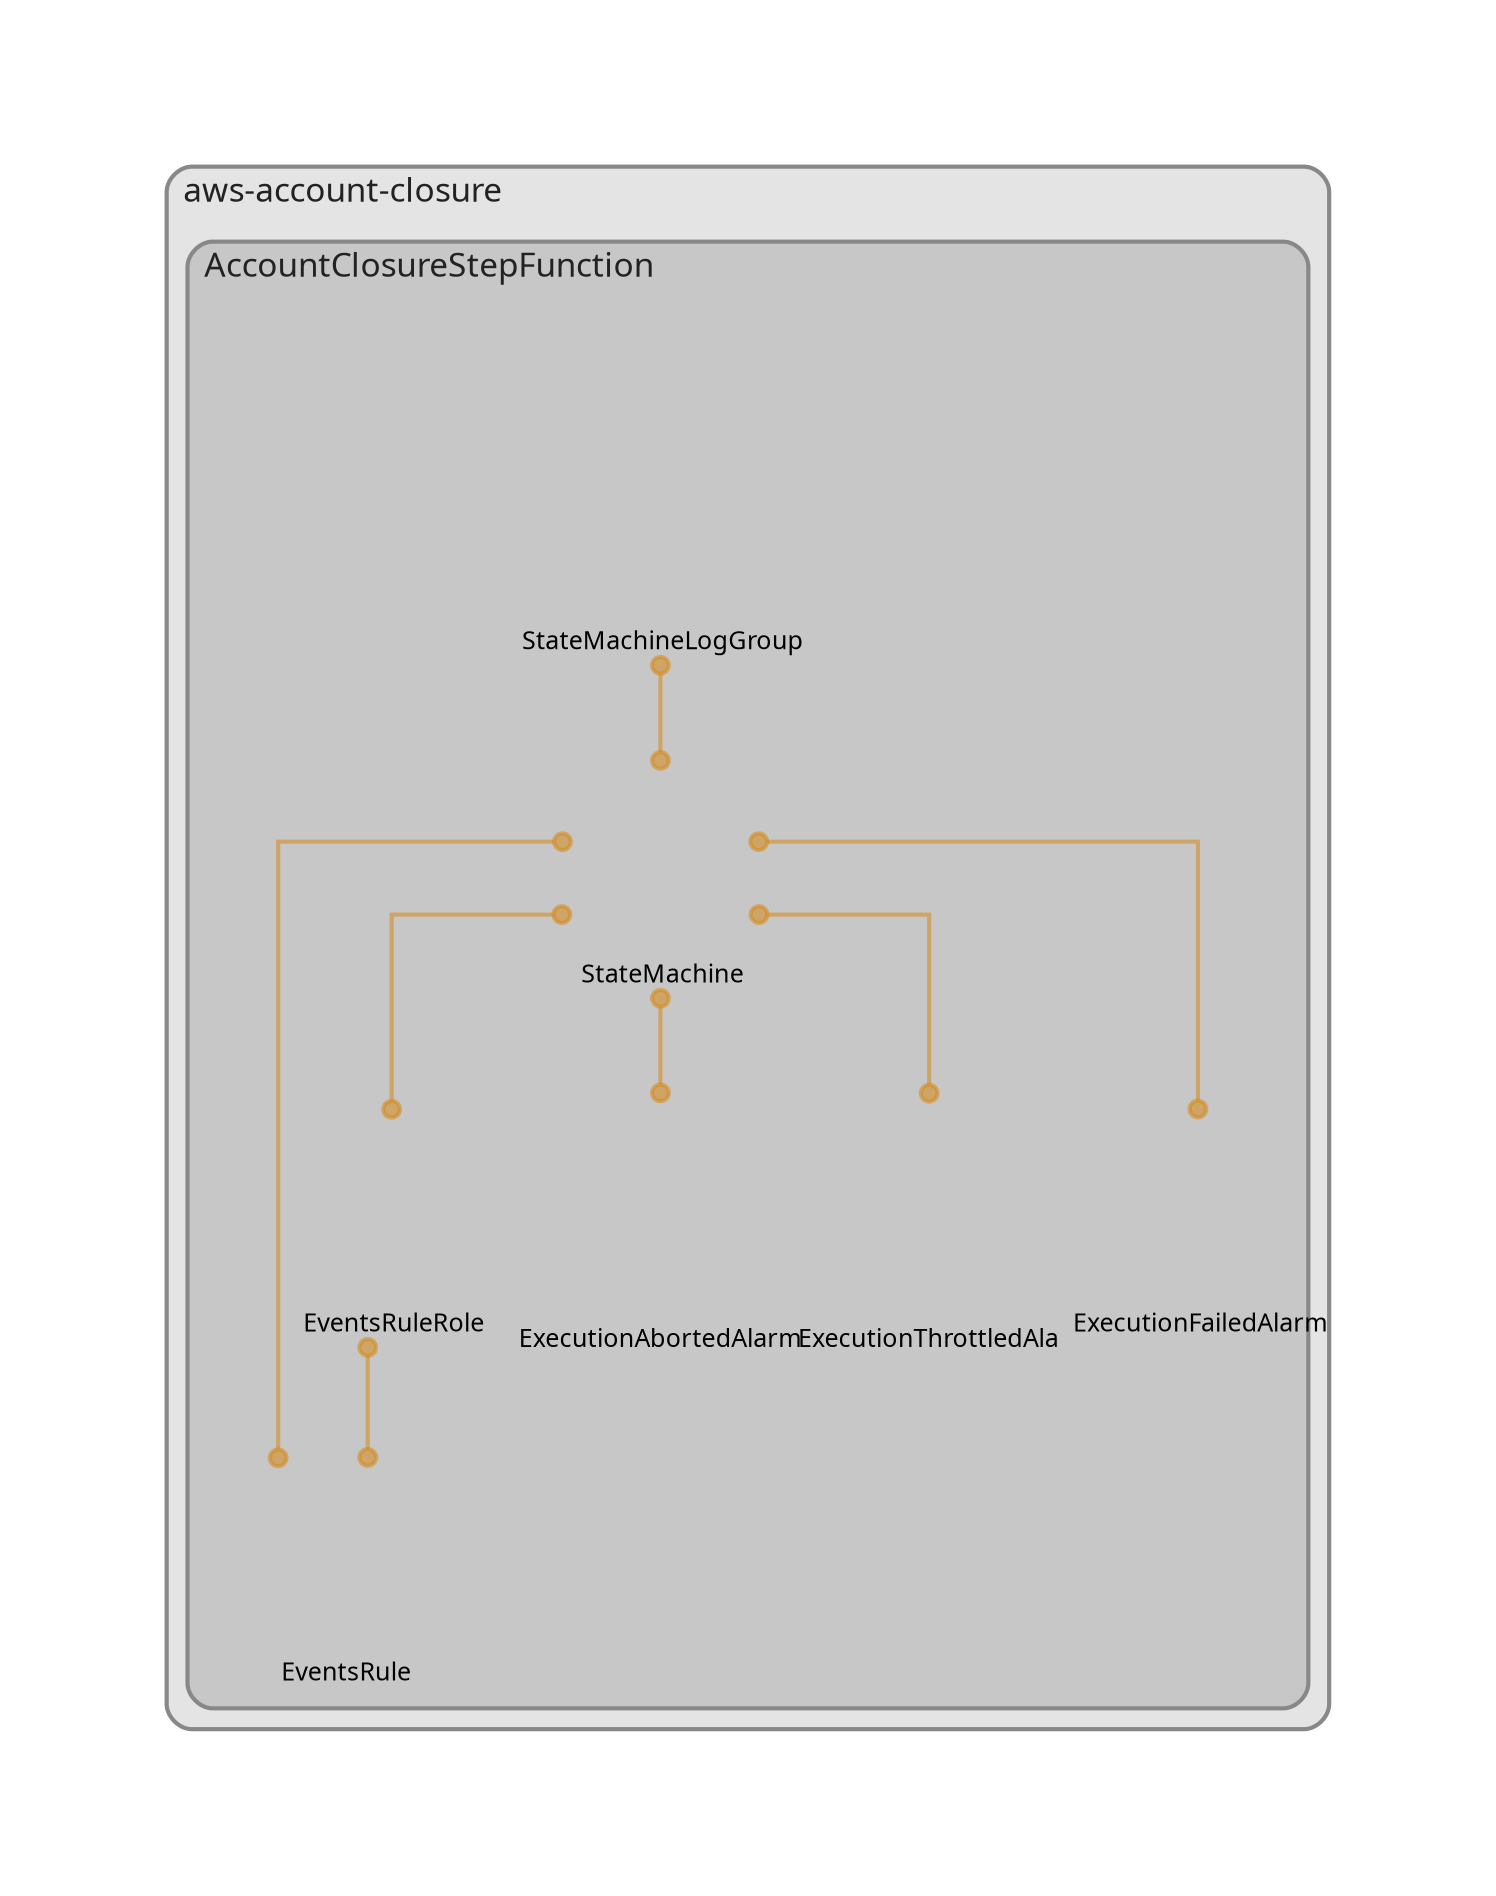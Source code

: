 digraph "Diagram" {
  splines = "ortho";
  pad = "1.0";
  nodesep = "0.60";
  ranksep = "0.75";
  fontname = "Sans-Serif";
  fontsize = "15";
  dpi = "200";
  rankdir = "BT";
  compound = "true";
  fontcolor = "#222222";
  edge [
    color = "#D5871488",
    penwidth = 2,
    arrowhead = "dot",
    arrowtail = "dot",
  ];
  node [
    shape = "box",
    style = "rounded",
    fixedsize = true,
    width = 1.7,
    height = 1.7,
    labelloc = "c",
    imagescale = true,
    fontname = "Sans-Serif",
    fontsize = 8,
    margin = 8,
  ];
  subgraph "aws-account-closure" {
    subgraph "cluster-SubGraph.aws-account-closure" {
      graph [
        label = "aws-account-closure",
        labelloc = "b",
        labeljust = "l",
        margin = "10",
        fontsize = "16",
        penwidth = "2",
        pencolor = "#888888",
        style = "filled,rounded",
        fillcolor = "#e4e4e4",
      ];
      subgraph "cluster-SubGraph.AccountClosureStepFunction" {
        graph [
          label = "AccountClosureStepFunction",
          labelloc = "b",
          labeljust = "l",
          margin = "10",
          fontsize = "16",
          penwidth = "2",
          pencolor = "#888888",
          style = "filled,rounded",
          fillcolor = "#c7c7c7",
        ];
        "aws-account-closure/account-closure/AccountClosureStepFunction/StateMachineLogGroup" [
          label = " StateMachineLogGroup",
          fontsize = 12,
          image = "/Users/lora/.npm/_npx/b98735c91b702b55/node_modules/cdk-dia/icons/aws/Resource/Res_Management-Governance/Res_48_Dark/Res_Amazon-Cloudwatch_Logs_48_Dark_gen.png",
          imagescale = "true",
          imagepos = "tc",
          penwidth = "0",
          shape = "node",
          fixedsize = "true",
          labelloc = "b",
          width = 2,
          height = 2.266,
        ];
        "aws-account-closure/account-closure/AccountClosureStepFunction/StateMachine" [
          label = " StateMachine",
          fontsize = 12,
          image = "/Users/lora/.npm/_npx/b98735c91b702b55/node_modules/cdk-dia/icons/aws/Service/Arch_App-Integration/Arch_64/Arch_AWS-Step-Functions_64@5x.png",
          imagescale = "true",
          imagepos = "tc",
          penwidth = "0",
          shape = "node",
          fixedsize = "true",
          labelloc = "b",
          width = 1.2,
          height = 1.466,
        ];
        "aws-account-closure/account-closure/AccountClosureStepFunction/ExecutionFailedAlarm" [
          label = " ExecutionFailedAlarm",
          fontsize = 12,
          image = "/Users/lora/.npm/_npx/b98735c91b702b55/node_modules/cdk-dia/icons/aws/Service/Arch_Management-Governance/64/Arch_Amazon-CloudWatch_64@5x.png",
          imagescale = "true",
          imagepos = "tc",
          penwidth = "0",
          shape = "node",
          fixedsize = "true",
          labelloc = "b",
          width = 1.2,
          height = 1.466,
        ];
        "aws-account-closure/account-closure/AccountClosureStepFunction/ExecutionThrottledAlarm" [
          label = "\nExecutionThrottledAla",
          fontsize = 12,
          image = "/Users/lora/.npm/_npx/b98735c91b702b55/node_modules/cdk-dia/icons/aws/Service/Arch_Management-Governance/64/Arch_Amazon-CloudWatch_64@5x.png",
          imagescale = "true",
          imagepos = "tc",
          penwidth = "0",
          shape = "node",
          fixedsize = "true",
          labelloc = "b",
          width = 1.2,
          height = 1.682,
        ];
        "aws-account-closure/account-closure/AccountClosureStepFunction/ExecutionAbortedAlarm" [
          label = "\nExecutionAbortedAlarm",
          fontsize = 12,
          image = "/Users/lora/.npm/_npx/b98735c91b702b55/node_modules/cdk-dia/icons/aws/Service/Arch_Management-Governance/64/Arch_Amazon-CloudWatch_64@5x.png",
          imagescale = "true",
          imagepos = "tc",
          penwidth = "0",
          shape = "node",
          fixedsize = "true",
          labelloc = "b",
          width = 1.2,
          height = 1.682,
        ];
        "aws-account-closure/account-closure/AccountClosureStepFunction/EventsRuleRole" [
          label = " EventsRuleRole",
          fontsize = 12,
          image = "/Users/lora/.npm/_npx/b98735c91b702b55/node_modules/cdk-dia/icons/aws/Service/Arch_Security-Identity-Compliance/64/Arch_AWS-Identity-and-Access-Management_64@5x.png",
          imagescale = "true",
          imagepos = "tc",
          penwidth = "0",
          shape = "node",
          fixedsize = "true",
          labelloc = "b",
          width = 1.2,
          height = 1.466,
        ];
        "aws-account-closure/account-closure/AccountClosureStepFunction/EventsRule" [
          label = " EventsRule",
          fontsize = 12,
          image = "/Users/lora/.npm/_npx/b98735c91b702b55/node_modules/cdk-dia/icons/aws/Service/Arch_App-Integration/Arch_64/Arch_Amazon-EventBridge_64@5x.png",
          imagescale = "true",
          imagepos = "tc",
          penwidth = "0",
          shape = "node",
          fixedsize = "true",
          labelloc = "b",
          width = 1.2,
          height = 1.466,
        ];
      }
    }
  }
  "aws-account-closure/account-closure/AccountClosureStepFunction/StateMachine" -> "aws-account-closure/account-closure/AccountClosureStepFunction/StateMachineLogGroup" [
    dir = "both",
  ];
  "aws-account-closure/account-closure/AccountClosureStepFunction/ExecutionFailedAlarm" -> "aws-account-closure/account-closure/AccountClosureStepFunction/StateMachine" [
    dir = "both",
  ];
  "aws-account-closure/account-closure/AccountClosureStepFunction/ExecutionThrottledAlarm" -> "aws-account-closure/account-closure/AccountClosureStepFunction/StateMachine" [
    dir = "both",
  ];
  "aws-account-closure/account-closure/AccountClosureStepFunction/ExecutionAbortedAlarm" -> "aws-account-closure/account-closure/AccountClosureStepFunction/StateMachine" [
    dir = "both",
  ];
  "aws-account-closure/account-closure/AccountClosureStepFunction/EventsRuleRole" -> "aws-account-closure/account-closure/AccountClosureStepFunction/StateMachine" [
    dir = "both",
  ];
  "aws-account-closure/account-closure/AccountClosureStepFunction/EventsRule" -> "aws-account-closure/account-closure/AccountClosureStepFunction/StateMachine" [
    dir = "both",
  ];
  "aws-account-closure/account-closure/AccountClosureStepFunction/EventsRule" -> "aws-account-closure/account-closure/AccountClosureStepFunction/EventsRuleRole" [
    dir = "both",
  ];
}